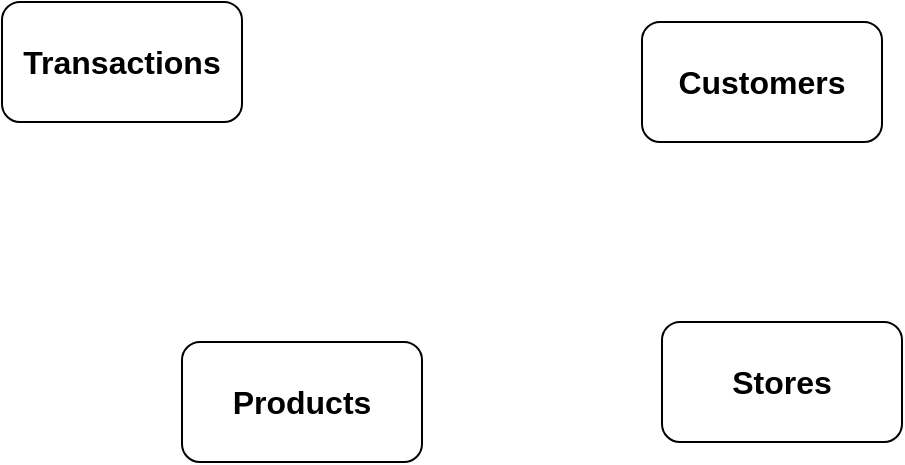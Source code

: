 <mxfile version="24.4.14" type="github">
  <diagram name="Página-1" id="pZHiB4jRA7JUM5mPsPvg">
    <mxGraphModel dx="880" dy="426" grid="1" gridSize="10" guides="1" tooltips="1" connect="1" arrows="1" fold="1" page="1" pageScale="1" pageWidth="827" pageHeight="1169" math="0" shadow="0">
      <root>
        <mxCell id="0" />
        <mxCell id="1" parent="0" />
        <mxCell id="rzNNGEtvVhOxYITOp3tO-1" value="&lt;b&gt;&lt;span style=&quot;font-size:12.0pt;line-height:107%;&lt;br/&gt;font-family:&amp;quot;Arial&amp;quot;,sans-serif;mso-fareast-font-family:&amp;quot;Times New Roman&amp;quot;;&lt;br/&gt;mso-font-kerning:0pt;mso-ligatures:none;mso-ansi-language:ES-AR;mso-fareast-language:&lt;br/&gt;ES-AR;mso-bidi-language:AR-SA&quot;&gt;Transactions&lt;/span&gt;&lt;/b&gt;" style="rounded=1;whiteSpace=wrap;html=1;" vertex="1" parent="1">
          <mxGeometry x="160" y="90" width="120" height="60" as="geometry" />
        </mxCell>
        <mxCell id="rzNNGEtvVhOxYITOp3tO-2" value="&lt;b&gt;&lt;span style=&quot;font-size:12.0pt;line-height:107%;&lt;br/&gt;font-family:&amp;quot;Arial&amp;quot;,sans-serif;mso-fareast-font-family:&amp;quot;Times New Roman&amp;quot;;&lt;br/&gt;mso-font-kerning:0pt;mso-ligatures:none;mso-ansi-language:ES-AR;mso-fareast-language:&lt;br/&gt;ES-AR;mso-bidi-language:AR-SA&quot;&gt;Customers&lt;/span&gt;&lt;/b&gt;" style="rounded=1;whiteSpace=wrap;html=1;" vertex="1" parent="1">
          <mxGeometry x="480" y="100" width="120" height="60" as="geometry" />
        </mxCell>
        <mxCell id="rzNNGEtvVhOxYITOp3tO-3" value="&lt;b&gt;&lt;span style=&quot;font-size:12.0pt;line-height:107%;&lt;br/&gt;font-family:&amp;quot;Arial&amp;quot;,sans-serif;mso-fareast-font-family:&amp;quot;Times New Roman&amp;quot;;&lt;br/&gt;mso-font-kerning:0pt;mso-ligatures:none;mso-ansi-language:ES-AR;mso-fareast-language:&lt;br/&gt;ES-AR;mso-bidi-language:AR-SA&quot;&gt;Products&lt;/span&gt;&lt;/b&gt;" style="rounded=1;whiteSpace=wrap;html=1;" vertex="1" parent="1">
          <mxGeometry x="250" y="260" width="120" height="60" as="geometry" />
        </mxCell>
        <mxCell id="rzNNGEtvVhOxYITOp3tO-4" value="&lt;b&gt;&lt;span style=&quot;font-size:12.0pt;line-height:107%;&lt;br/&gt;font-family:&amp;quot;Arial&amp;quot;,sans-serif;mso-fareast-font-family:&amp;quot;Times New Roman&amp;quot;;&lt;br/&gt;mso-font-kerning:0pt;mso-ligatures:none;mso-ansi-language:ES-AR;mso-fareast-language:&lt;br/&gt;ES-AR;mso-bidi-language:AR-SA&quot;&gt;Stores&lt;/span&gt;&lt;/b&gt;" style="rounded=1;whiteSpace=wrap;html=1;" vertex="1" parent="1">
          <mxGeometry x="490" y="250" width="120" height="60" as="geometry" />
        </mxCell>
      </root>
    </mxGraphModel>
  </diagram>
</mxfile>
